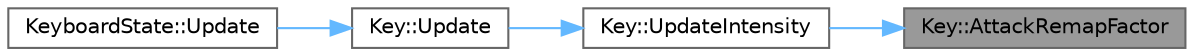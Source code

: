 digraph "Key::AttackRemapFactor"
{
 // LATEX_PDF_SIZE
  bgcolor="transparent";
  edge [fontname=Helvetica,fontsize=10,labelfontname=Helvetica,labelfontsize=10];
  node [fontname=Helvetica,fontsize=10,shape=box,height=0.2,width=0.4];
  rankdir="RL";
  Node1 [id="Node000001",label="Key::AttackRemapFactor",height=0.2,width=0.4,color="gray40", fillcolor="grey60", style="filled", fontcolor="black",tooltip=" "];
  Node1 -> Node2 [id="edge1_Node000001_Node000002",dir="back",color="steelblue1",style="solid",tooltip=" "];
  Node2 [id="Node000002",label="Key::UpdateIntensity",height=0.2,width=0.4,color="grey40", fillcolor="white", style="filled",URL="$db/d42/struct_key.html#af13ad91740bfcfc76380b4684a2668c1",tooltip=" "];
  Node2 -> Node3 [id="edge2_Node000002_Node000003",dir="back",color="steelblue1",style="solid",tooltip=" "];
  Node3 [id="Node000003",label="Key::Update",height=0.2,width=0.4,color="grey40", fillcolor="white", style="filled",URL="$db/d42/struct_key.html#ac841a3966fde8cd5df0eafa0bdcf0cca",tooltip=" "];
  Node3 -> Node4 [id="edge3_Node000003_Node000004",dir="back",color="steelblue1",style="solid",tooltip=" "];
  Node4 [id="Node000004",label="KeyboardState::Update",height=0.2,width=0.4,color="grey40", fillcolor="white", style="filled",URL="$db/d37/class_keyboard_state.html#a12563a96cac7c1069fd1fdcbed1ed3c0",tooltip=" "];
}
